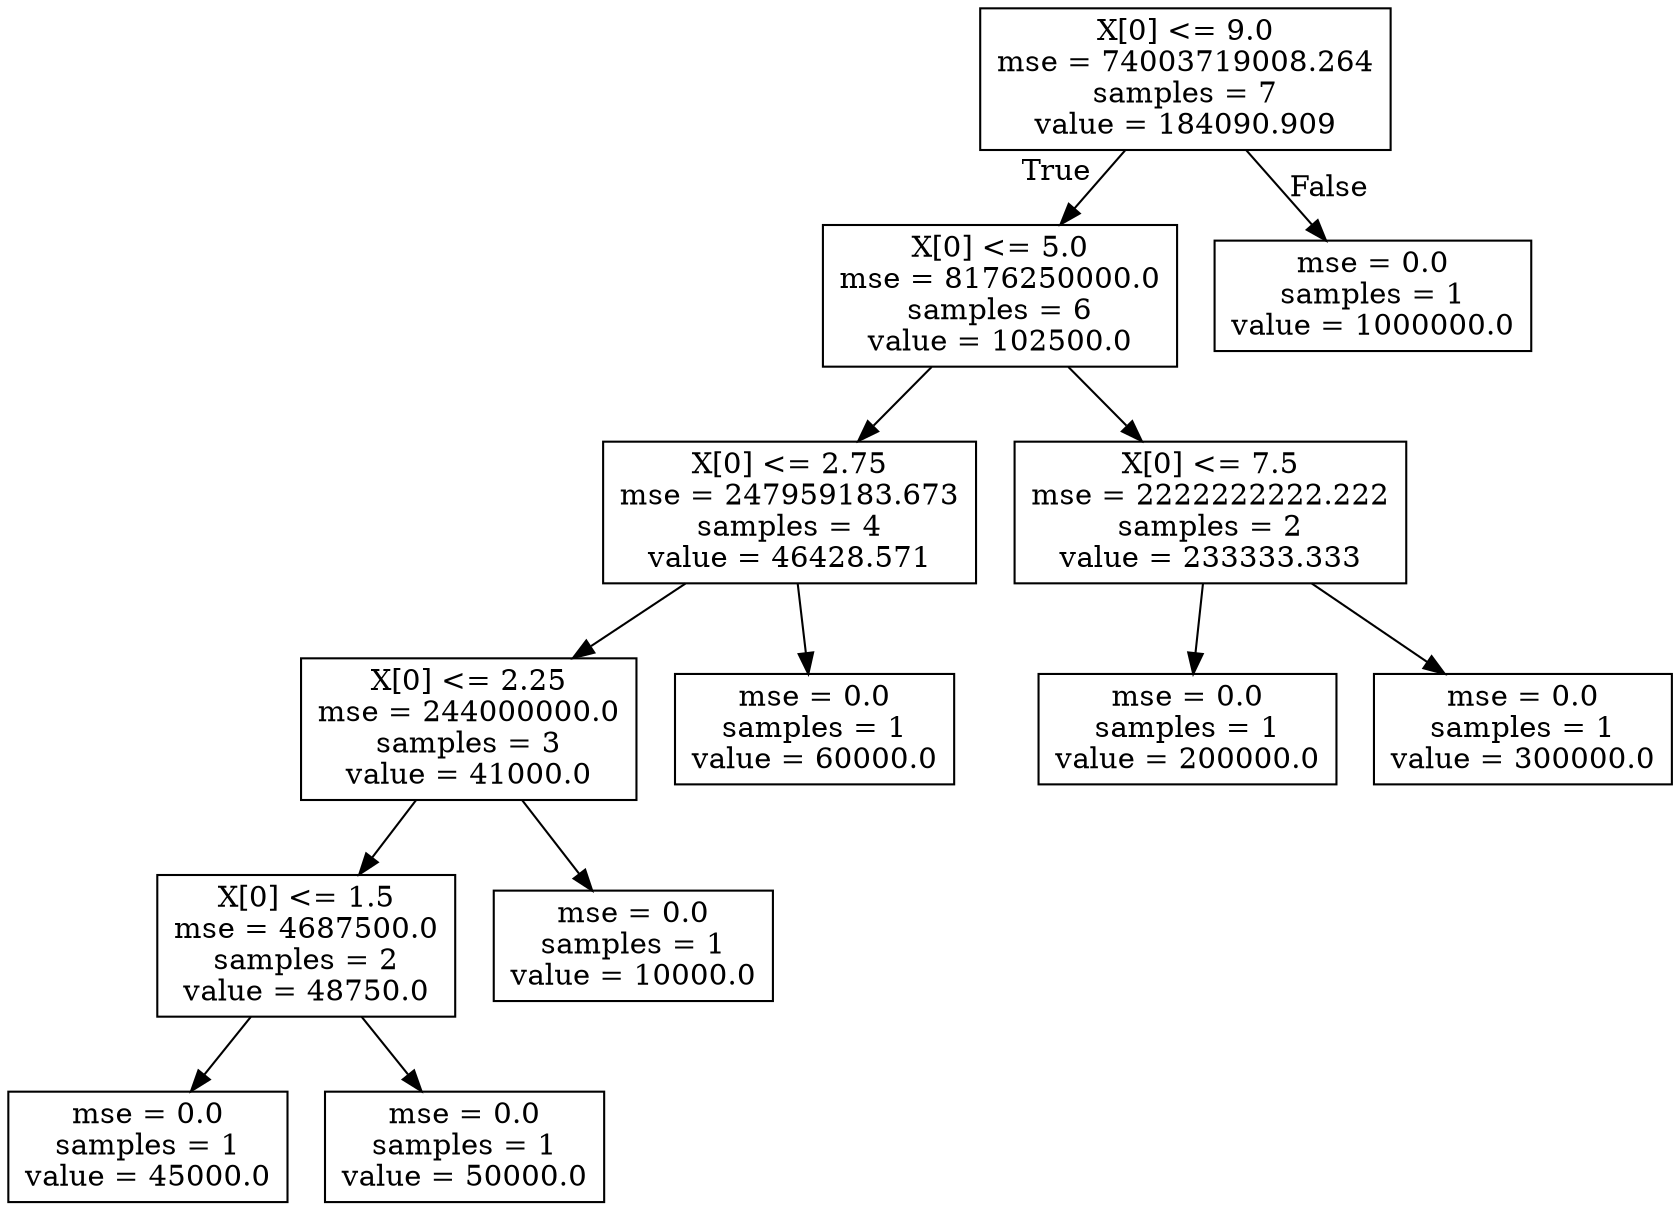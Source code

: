 digraph Tree {
node [shape=box] ;
0 [label="X[0] <= 9.0\nmse = 74003719008.264\nsamples = 7\nvalue = 184090.909"] ;
1 [label="X[0] <= 5.0\nmse = 8176250000.0\nsamples = 6\nvalue = 102500.0"] ;
0 -> 1 [labeldistance=2.5, labelangle=45, headlabel="True"] ;
2 [label="X[0] <= 2.75\nmse = 247959183.673\nsamples = 4\nvalue = 46428.571"] ;
1 -> 2 ;
3 [label="X[0] <= 2.25\nmse = 244000000.0\nsamples = 3\nvalue = 41000.0"] ;
2 -> 3 ;
4 [label="X[0] <= 1.5\nmse = 4687500.0\nsamples = 2\nvalue = 48750.0"] ;
3 -> 4 ;
5 [label="mse = 0.0\nsamples = 1\nvalue = 45000.0"] ;
4 -> 5 ;
6 [label="mse = 0.0\nsamples = 1\nvalue = 50000.0"] ;
4 -> 6 ;
7 [label="mse = 0.0\nsamples = 1\nvalue = 10000.0"] ;
3 -> 7 ;
8 [label="mse = 0.0\nsamples = 1\nvalue = 60000.0"] ;
2 -> 8 ;
9 [label="X[0] <= 7.5\nmse = 2222222222.222\nsamples = 2\nvalue = 233333.333"] ;
1 -> 9 ;
10 [label="mse = 0.0\nsamples = 1\nvalue = 200000.0"] ;
9 -> 10 ;
11 [label="mse = 0.0\nsamples = 1\nvalue = 300000.0"] ;
9 -> 11 ;
12 [label="mse = 0.0\nsamples = 1\nvalue = 1000000.0"] ;
0 -> 12 [labeldistance=2.5, labelangle=-45, headlabel="False"] ;
}